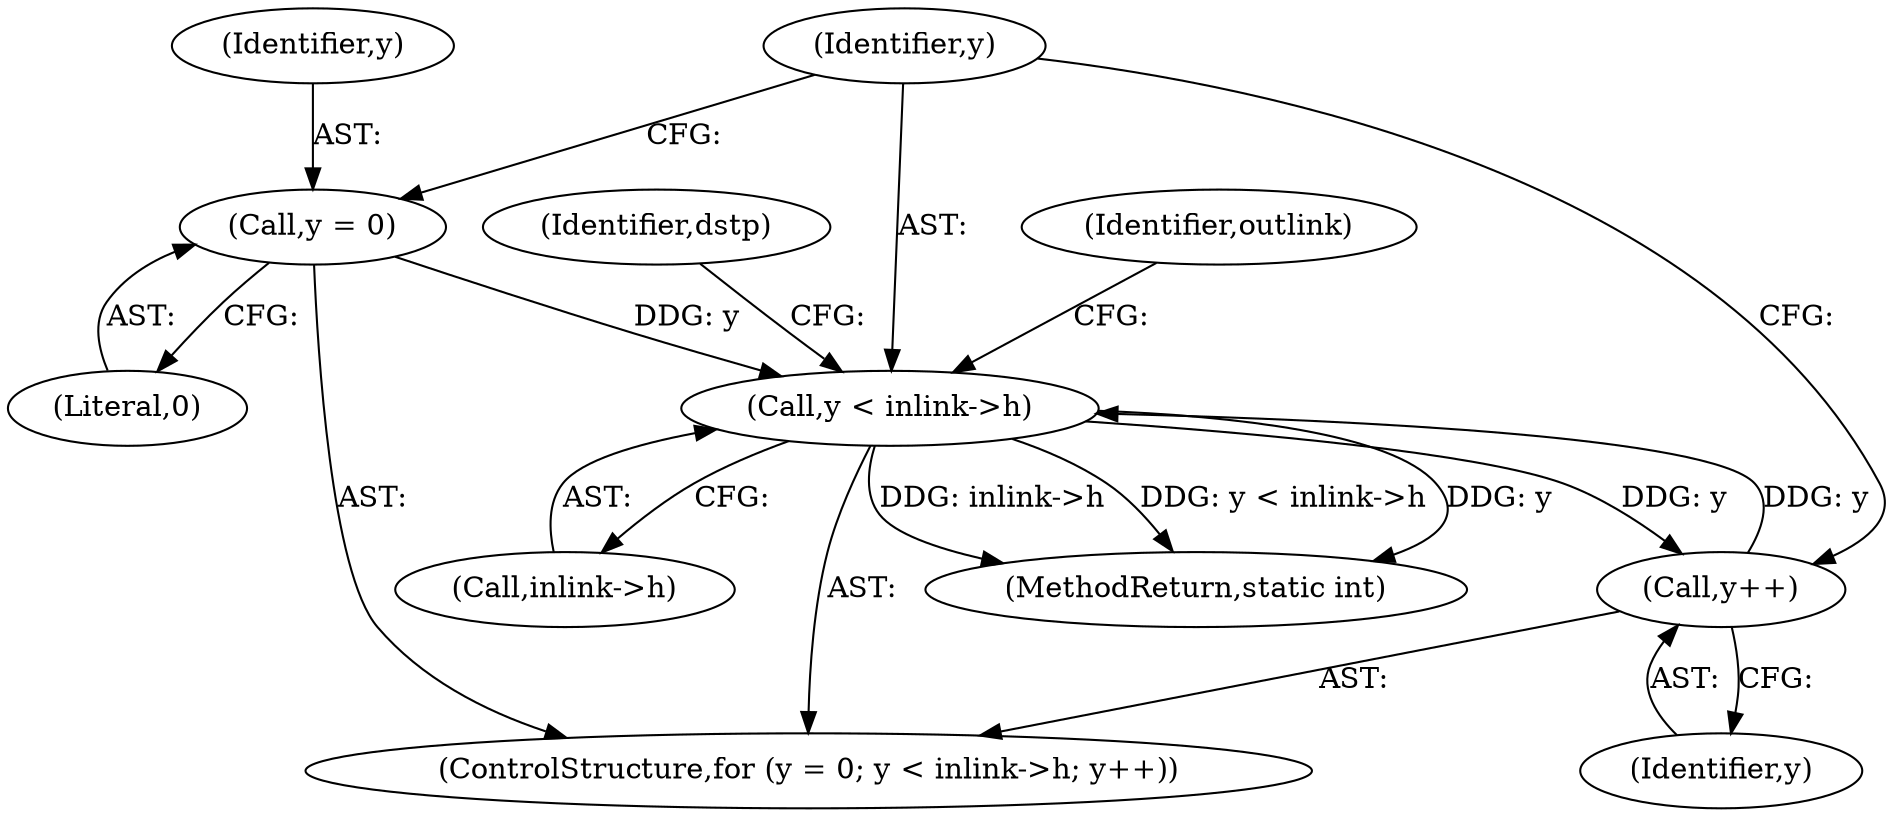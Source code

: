 digraph "0_FFmpeg_e43a0a232dbf6d3c161823c2e07c52e76227a1bc_10@pointer" {
"1000219" [label="(Call,y < inlink->h)"];
"1000224" [label="(Call,y++)"];
"1000219" [label="(Call,y < inlink->h)"];
"1000216" [label="(Call,y = 0)"];
"1000221" [label="(Call,inlink->h)"];
"1000509" [label="(Identifier,outlink)"];
"1000219" [label="(Call,y < inlink->h)"];
"1000225" [label="(Identifier,y)"];
"1000218" [label="(Literal,0)"];
"1000215" [label="(ControlStructure,for (y = 0; y < inlink->h; y++))"];
"1000229" [label="(Identifier,dstp)"];
"1000217" [label="(Identifier,y)"];
"1000220" [label="(Identifier,y)"];
"1000224" [label="(Call,y++)"];
"1000216" [label="(Call,y = 0)"];
"1000511" [label="(MethodReturn,static int)"];
"1000219" -> "1000215"  [label="AST: "];
"1000219" -> "1000221"  [label="CFG: "];
"1000220" -> "1000219"  [label="AST: "];
"1000221" -> "1000219"  [label="AST: "];
"1000229" -> "1000219"  [label="CFG: "];
"1000509" -> "1000219"  [label="CFG: "];
"1000219" -> "1000511"  [label="DDG: inlink->h"];
"1000219" -> "1000511"  [label="DDG: y < inlink->h"];
"1000219" -> "1000511"  [label="DDG: y"];
"1000224" -> "1000219"  [label="DDG: y"];
"1000216" -> "1000219"  [label="DDG: y"];
"1000219" -> "1000224"  [label="DDG: y"];
"1000224" -> "1000215"  [label="AST: "];
"1000224" -> "1000225"  [label="CFG: "];
"1000225" -> "1000224"  [label="AST: "];
"1000220" -> "1000224"  [label="CFG: "];
"1000216" -> "1000215"  [label="AST: "];
"1000216" -> "1000218"  [label="CFG: "];
"1000217" -> "1000216"  [label="AST: "];
"1000218" -> "1000216"  [label="AST: "];
"1000220" -> "1000216"  [label="CFG: "];
}
